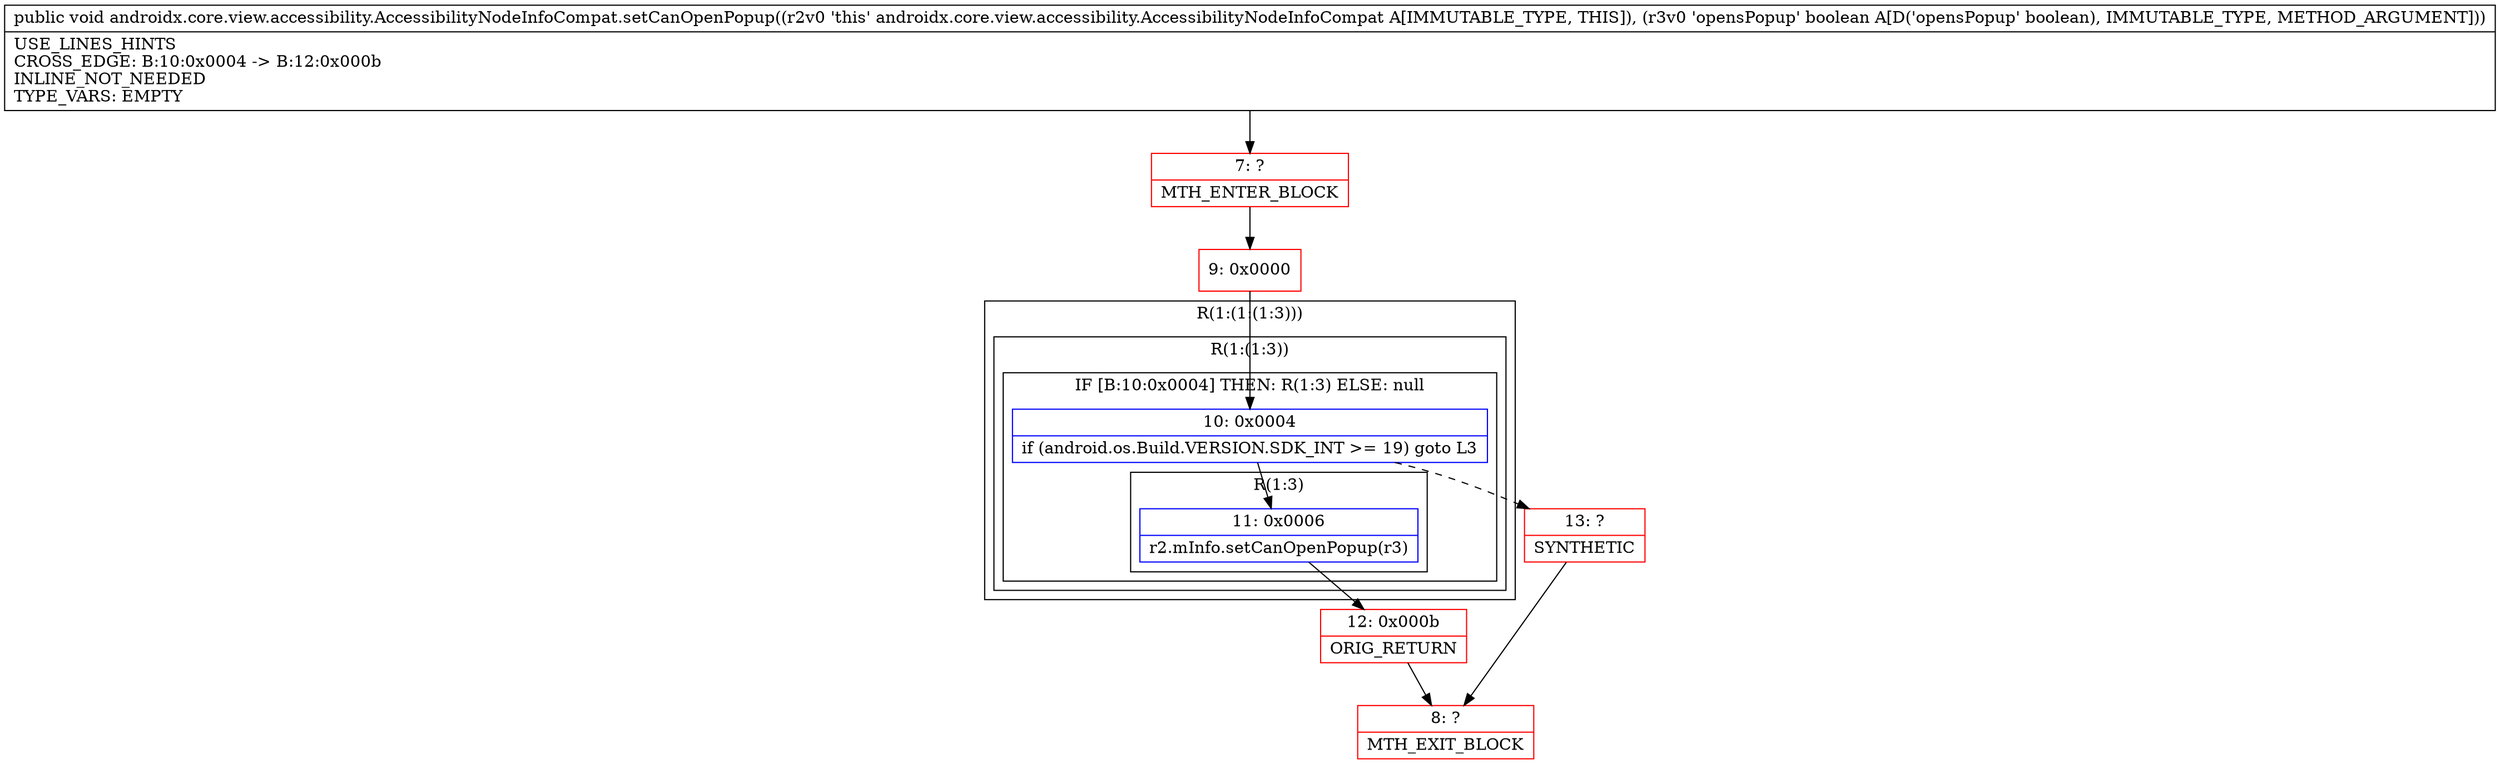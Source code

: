 digraph "CFG forandroidx.core.view.accessibility.AccessibilityNodeInfoCompat.setCanOpenPopup(Z)V" {
subgraph cluster_Region_476987699 {
label = "R(1:(1:(1:3)))";
node [shape=record,color=blue];
subgraph cluster_Region_1998637289 {
label = "R(1:(1:3))";
node [shape=record,color=blue];
subgraph cluster_IfRegion_2108262836 {
label = "IF [B:10:0x0004] THEN: R(1:3) ELSE: null";
node [shape=record,color=blue];
Node_10 [shape=record,label="{10\:\ 0x0004|if (android.os.Build.VERSION.SDK_INT \>= 19) goto L3\l}"];
subgraph cluster_Region_1820824133 {
label = "R(1:3)";
node [shape=record,color=blue];
Node_11 [shape=record,label="{11\:\ 0x0006|r2.mInfo.setCanOpenPopup(r3)\l}"];
}
}
}
}
Node_7 [shape=record,color=red,label="{7\:\ ?|MTH_ENTER_BLOCK\l}"];
Node_9 [shape=record,color=red,label="{9\:\ 0x0000}"];
Node_12 [shape=record,color=red,label="{12\:\ 0x000b|ORIG_RETURN\l}"];
Node_8 [shape=record,color=red,label="{8\:\ ?|MTH_EXIT_BLOCK\l}"];
Node_13 [shape=record,color=red,label="{13\:\ ?|SYNTHETIC\l}"];
MethodNode[shape=record,label="{public void androidx.core.view.accessibility.AccessibilityNodeInfoCompat.setCanOpenPopup((r2v0 'this' androidx.core.view.accessibility.AccessibilityNodeInfoCompat A[IMMUTABLE_TYPE, THIS]), (r3v0 'opensPopup' boolean A[D('opensPopup' boolean), IMMUTABLE_TYPE, METHOD_ARGUMENT]))  | USE_LINES_HINTS\lCROSS_EDGE: B:10:0x0004 \-\> B:12:0x000b\lINLINE_NOT_NEEDED\lTYPE_VARS: EMPTY\l}"];
MethodNode -> Node_7;Node_10 -> Node_11;
Node_10 -> Node_13[style=dashed];
Node_11 -> Node_12;
Node_7 -> Node_9;
Node_9 -> Node_10;
Node_12 -> Node_8;
Node_13 -> Node_8;
}

